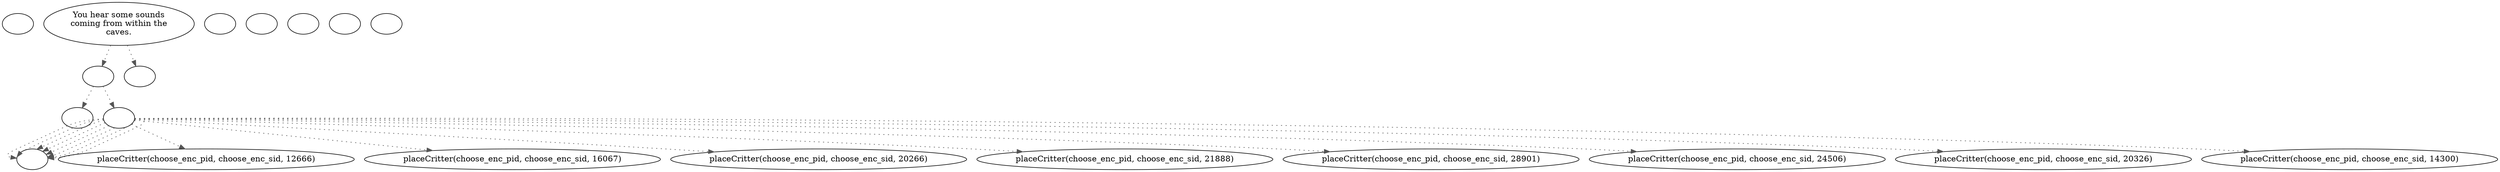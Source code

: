 digraph cave01 {
  "checkPartyMembersNearDoor" [style=filled       fillcolor="#FFFFFF"       color="#000000"]
  "checkPartyMembersNearDoor" [label=""]
  "Choose_Encounter" [style=filled       fillcolor="#FFFFFF"       color="#000000"]
  "Choose_Encounter" [label=""]
  "Choose_Pid" [style=filled       fillcolor="#FFFFFF"       color="#000000"]
  "Choose_Pid" [label=""]
  "placeCritter" [style=filled       fillcolor="#FFFFFF"       color="#000000"]
  "placeCritter" [label=""]
  "start" [style=filled       fillcolor="#FFFFFF"       color="#000000"]
  "start" [label=""]
  "map_enter_p_proc" [style=filled       fillcolor="#FFFFFF"       color="#000000"]
  "map_enter_p_proc" -> "LoadCritters" [style=dotted color="#555555"]
  "map_enter_p_proc" -> "LoadChests" [style=dotted color="#555555"]
  "map_enter_p_proc" [label="You hear some sounds\ncoming from within the\ncaves."]
  "map_update_p_proc" [style=filled       fillcolor="#FFFFFF"       color="#000000"]
  "map_update_p_proc" [label=""]
  "map_exit_p_proc" [style=filled       fillcolor="#FFFFFF"       color="#000000"]
  "map_exit_p_proc" [label=""]
  "LoadCritters" [style=filled       fillcolor="#FFFFFF"       color="#000000"]
  "LoadCritters" -> "Choose_Encounter" [style=dotted color="#555555"]
  "LoadCritters" -> "LoadCritterPos" [style=dotted color="#555555"]
  "LoadCritters" [label=""]
  "LoadCritterPos" [style=filled       fillcolor="#FFFFFF"       color="#000000"]
  "LoadCritterPos" -> "Choose_Pid" [style=dotted color="#555555"]
  "LoadCritterPos" -> "placeCritter(choose_enc_pid, choose_enc_sid, 12666)" [style=dotted color="#555555"]
  "LoadCritterPos" -> "Choose_Pid" [style=dotted color="#555555"]
  "LoadCritterPos" -> "placeCritter(choose_enc_pid, choose_enc_sid, 16067)" [style=dotted color="#555555"]
  "LoadCritterPos" -> "Choose_Pid" [style=dotted color="#555555"]
  "LoadCritterPos" -> "placeCritter(choose_enc_pid, choose_enc_sid, 20266)" [style=dotted color="#555555"]
  "LoadCritterPos" -> "Choose_Pid" [style=dotted color="#555555"]
  "LoadCritterPos" -> "placeCritter(choose_enc_pid, choose_enc_sid, 21888)" [style=dotted color="#555555"]
  "LoadCritterPos" -> "Choose_Pid" [style=dotted color="#555555"]
  "LoadCritterPos" -> "placeCritter(choose_enc_pid, choose_enc_sid, 28901)" [style=dotted color="#555555"]
  "LoadCritterPos" -> "Choose_Pid" [style=dotted color="#555555"]
  "LoadCritterPos" -> "placeCritter(choose_enc_pid, choose_enc_sid, 24506)" [style=dotted color="#555555"]
  "LoadCritterPos" -> "Choose_Pid" [style=dotted color="#555555"]
  "LoadCritterPos" -> "placeCritter(choose_enc_pid, choose_enc_sid, 20326)" [style=dotted color="#555555"]
  "LoadCritterPos" -> "Choose_Pid" [style=dotted color="#555555"]
  "LoadCritterPos" -> "placeCritter(choose_enc_pid, choose_enc_sid, 14300)" [style=dotted color="#555555"]
  "LoadCritterPos" [label=""]
  "LoadChests" [style=filled       fillcolor="#FFFFFF"       color="#000000"]
  "LoadChests" [label=""]
  "Initial_Inven" [style=filled       fillcolor="#FFFFFF"       color="#000000"]
  "Initial_Inven" [label=""]
}